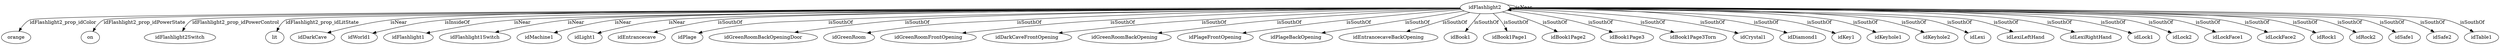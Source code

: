 digraph  {
idFlashlight2 [node_type=entity_node];
orange [node_type=property_node];
on [node_type=property_node];
idFlashlight2Switch [node_type=property_node];
lit [node_type=property_node];
idDarkCave [node_type=entity_node];
idWorld1 [node_type=entity_node];
idFlashlight1 [node_type=entity_node];
idFlashlight1Switch [node_type=entity_node];
idMachine1 [node_type=entity_node];
idLight1 [node_type=entity_node];
idEntrancecave [node_type=entity_node];
idPlage [node_type=entity_node];
idGreenRoomBackOpeningDoor [node_type=entity_node];
idGreenRoom [node_type=entity_node];
idGreenRoomFrontOpening [node_type=entity_node];
idDarkCaveFrontOpening [node_type=entity_node];
idGreenRoomBackOpening [node_type=entity_node];
idPlageFrontOpening [node_type=entity_node];
idPlageBackOpening [node_type=entity_node];
idEntrancecaveBackOpening [node_type=entity_node];
idBook1 [node_type=entity_node];
idBook1Page1 [node_type=entity_node];
idBook1Page2 [node_type=entity_node];
idBook1Page3 [node_type=entity_node];
idBook1Page3Torn [node_type=entity_node];
idCrystal1 [node_type=entity_node];
idDiamond1 [node_type=entity_node];
idKey1 [node_type=entity_node];
idKeyhole1 [node_type=entity_node];
idKeyhole2 [node_type=entity_node];
idLexi [node_type=entity_node];
idLexiLeftHand [node_type=entity_node];
idLexiRightHand [node_type=entity_node];
idLock1 [node_type=entity_node];
idLock2 [node_type=entity_node];
idLockFace1 [node_type=entity_node];
idLockFace2 [node_type=entity_node];
idRock1 [node_type=entity_node];
idRock2 [node_type=entity_node];
idSafe1 [node_type=entity_node];
idSafe2 [node_type=entity_node];
idTable1 [node_type=entity_node];
idFlashlight2 -> orange  [edge_type=property, label=idFlashlight2_prop_idColor];
idFlashlight2 -> on  [edge_type=property, label=idFlashlight2_prop_idPowerState];
idFlashlight2 -> idFlashlight2Switch  [edge_type=property, label=idFlashlight2_prop_idPowerControl];
idFlashlight2 -> lit  [edge_type=property, label=idFlashlight2_prop_idLitState];
idFlashlight2 -> idDarkCave  [edge_type=relationship, label=isNear];
idFlashlight2 -> idWorld1  [edge_type=relationship, label=isInsideOf];
idFlashlight2 -> idFlashlight1  [edge_type=relationship, label=isNear];
idFlashlight2 -> idFlashlight1Switch  [edge_type=relationship, label=isNear];
idFlashlight2 -> idFlashlight2  [edge_type=relationship, label=isNear];
idFlashlight2 -> idMachine1  [edge_type=relationship, label=isNear];
idFlashlight2 -> idLight1  [edge_type=relationship, label=isNear];
idFlashlight2 -> idEntrancecave  [edge_type=relationship, label=isSouthOf];
idFlashlight2 -> idPlage  [edge_type=relationship, label=isSouthOf];
idFlashlight2 -> idGreenRoomBackOpeningDoor  [edge_type=relationship, label=isSouthOf];
idFlashlight2 -> idGreenRoom  [edge_type=relationship, label=isSouthOf];
idFlashlight2 -> idGreenRoomFrontOpening  [edge_type=relationship, label=isSouthOf];
idFlashlight2 -> idDarkCaveFrontOpening  [edge_type=relationship, label=isSouthOf];
idFlashlight2 -> idGreenRoomBackOpening  [edge_type=relationship, label=isSouthOf];
idFlashlight2 -> idPlageFrontOpening  [edge_type=relationship, label=isSouthOf];
idFlashlight2 -> idPlageBackOpening  [edge_type=relationship, label=isSouthOf];
idFlashlight2 -> idEntrancecaveBackOpening  [edge_type=relationship, label=isSouthOf];
idFlashlight2 -> idBook1  [edge_type=relationship, label=isSouthOf];
idFlashlight2 -> idBook1Page1  [edge_type=relationship, label=isSouthOf];
idFlashlight2 -> idBook1Page2  [edge_type=relationship, label=isSouthOf];
idFlashlight2 -> idBook1Page3  [edge_type=relationship, label=isSouthOf];
idFlashlight2 -> idBook1Page3Torn  [edge_type=relationship, label=isSouthOf];
idFlashlight2 -> idCrystal1  [edge_type=relationship, label=isSouthOf];
idFlashlight2 -> idDiamond1  [edge_type=relationship, label=isSouthOf];
idFlashlight2 -> idKey1  [edge_type=relationship, label=isSouthOf];
idFlashlight2 -> idKeyhole1  [edge_type=relationship, label=isSouthOf];
idFlashlight2 -> idKeyhole2  [edge_type=relationship, label=isSouthOf];
idFlashlight2 -> idLexi  [edge_type=relationship, label=isSouthOf];
idFlashlight2 -> idLexiLeftHand  [edge_type=relationship, label=isSouthOf];
idFlashlight2 -> idLexiRightHand  [edge_type=relationship, label=isSouthOf];
idFlashlight2 -> idLock1  [edge_type=relationship, label=isSouthOf];
idFlashlight2 -> idLock2  [edge_type=relationship, label=isSouthOf];
idFlashlight2 -> idLockFace1  [edge_type=relationship, label=isSouthOf];
idFlashlight2 -> idLockFace2  [edge_type=relationship, label=isSouthOf];
idFlashlight2 -> idRock1  [edge_type=relationship, label=isSouthOf];
idFlashlight2 -> idRock2  [edge_type=relationship, label=isSouthOf];
idFlashlight2 -> idSafe1  [edge_type=relationship, label=isSouthOf];
idFlashlight2 -> idSafe2  [edge_type=relationship, label=isSouthOf];
idFlashlight2 -> idTable1  [edge_type=relationship, label=isSouthOf];
}
